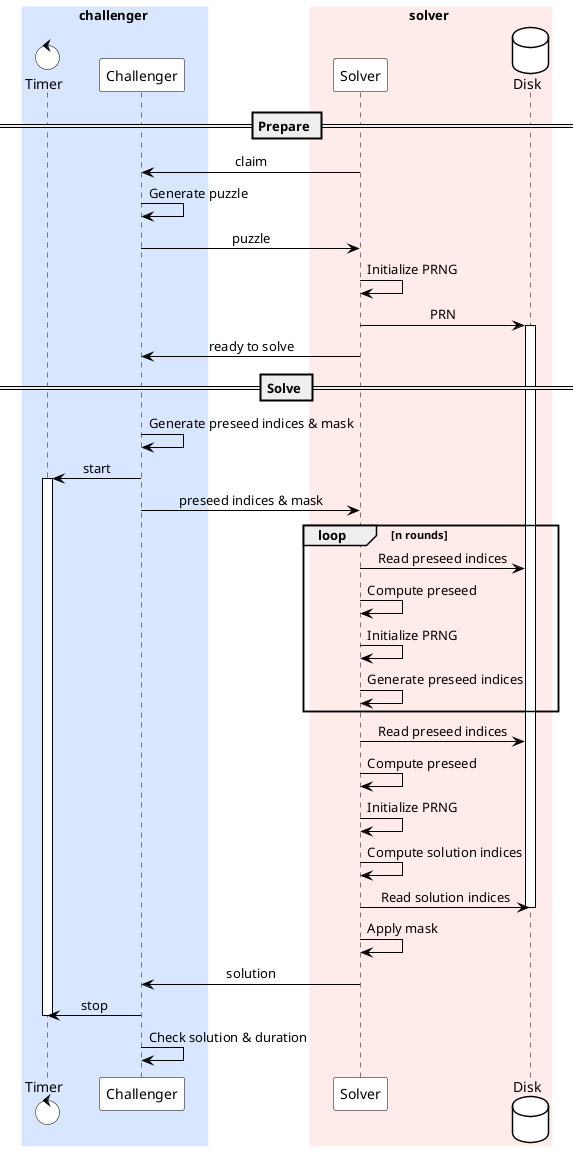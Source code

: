 @startuml

skinparam Control {
	BorderColor Black
	BackgroundColor White
}

skinparam Database {
	BorderColor Black
	BackgroundColor White
}

skinparam BoxPadding 20

skinparam Sequence {
	MessageAlign center

	ArrowColor Black

	LifeLineBorderColor Black

	ParticipantBorderColor Black
	ParticipantBackgroundColor White
	ParticipantPadding 20

	BoxBorderColor White
}

box challenger #d8e7ff
	control Timer
	participant Challenger
end box

box solver #ffebea
	participant Solver
	database Disk
end box

== Prepare ==

Solver -> Challenger : claim

Challenger -> Challenger : Generate puzzle

Challenger -> Solver : puzzle

Solver -> Solver : Initialize PRNG

Solver -> Disk : PRN
activate Disk

Solver -> Challenger : ready to solve

== Solve ==

Challenger -> Challenger : Generate preseed indices & mask

Challenger -> Timer : start
activate Timer

Challenger -> Solver : preseed indices & mask

loop n rounds
	Solver -> Disk : Read preseed indices
	Solver -> Solver : Compute preseed
	Solver -> Solver : Initialize PRNG
	Solver -> Solver : Generate preseed indices
end

Solver -> Disk : Read preseed indices
Solver -> Solver : Compute preseed
Solver -> Solver : Initialize PRNG

Solver -> Solver : Compute solution indices

Solver -> Disk : Read solution indices
deactivate Disk

Solver -> Solver : Apply mask

Solver -> Challenger : solution

Challenger -> Timer : stop
deactivate Timer

Challenger -> Challenger : Check solution & duration

@enduml
